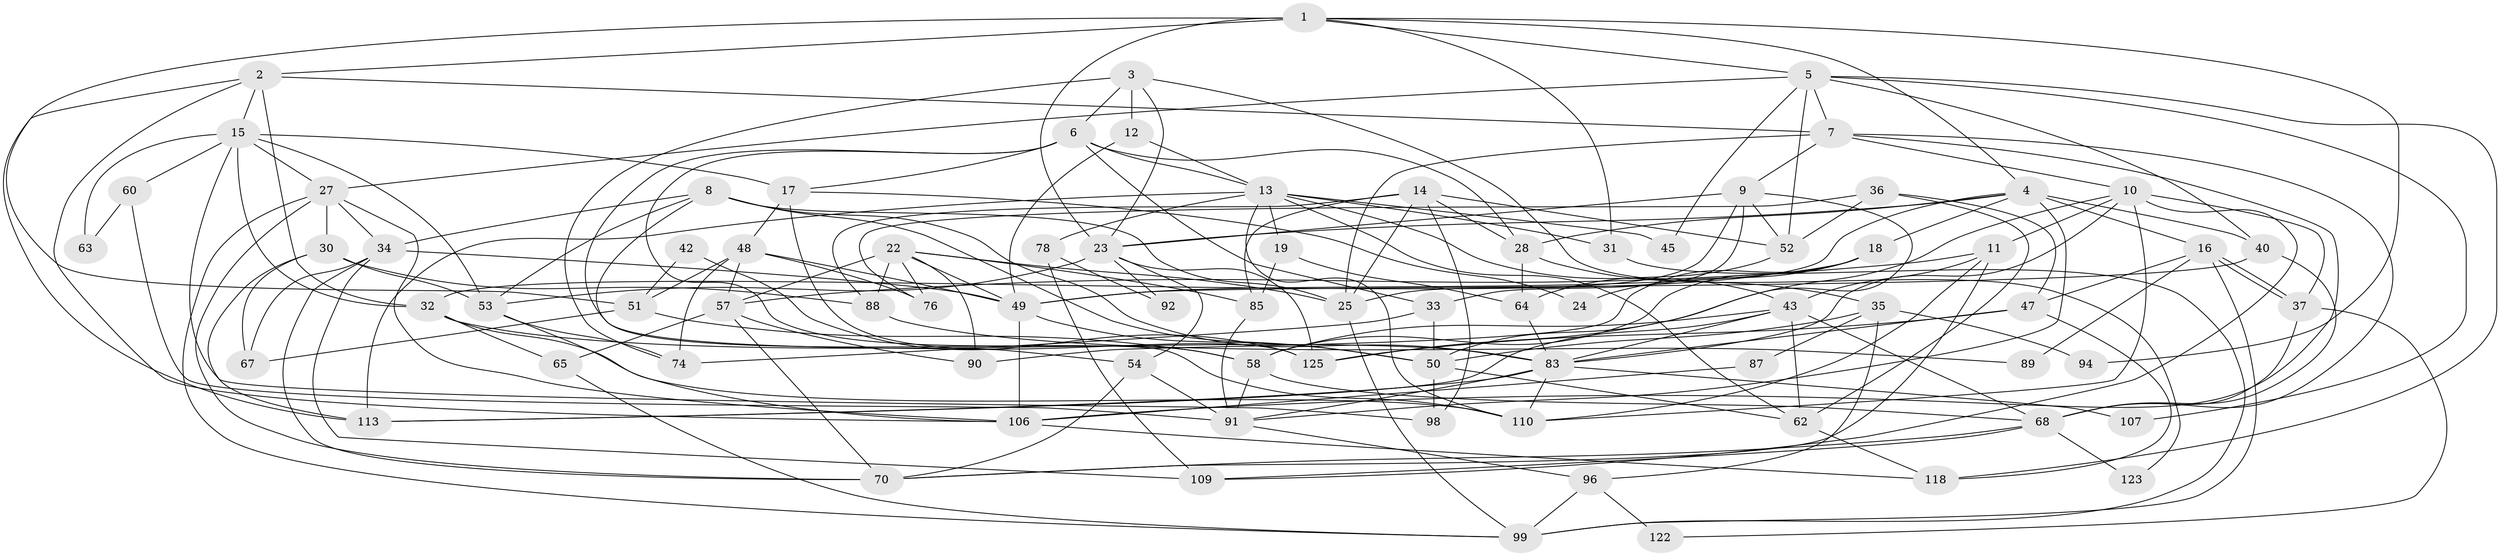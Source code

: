 // original degree distribution, {3: 0.296, 5: 0.192, 6: 0.12, 4: 0.192, 2: 0.152, 7: 0.032, 8: 0.008, 9: 0.008}
// Generated by graph-tools (version 1.1) at 2025/11/02/27/25 16:11:21]
// undirected, 79 vertices, 197 edges
graph export_dot {
graph [start="1"]
  node [color=gray90,style=filled];
  1 [super="+20"];
  2 [super="+95"];
  3;
  4 [super="+41"];
  5 [super="+61"];
  6 [super="+44"];
  7 [super="+26"];
  8;
  9 [super="+69"];
  10 [super="+55"];
  11;
  12;
  13 [super="+21"];
  14 [super="+102"];
  15 [super="+93"];
  16 [super="+112"];
  17;
  18 [super="+79"];
  19 [super="+82"];
  22 [super="+66"];
  23 [super="+77"];
  24;
  25 [super="+29"];
  27 [super="+39"];
  28;
  30 [super="+75"];
  31;
  32 [super="+46"];
  33 [super="+101"];
  34 [super="+116"];
  35 [super="+81"];
  36 [super="+38"];
  37;
  40 [super="+56"];
  42;
  43 [super="+86"];
  45;
  47 [super="+80"];
  48 [super="+104"];
  49 [super="+111"];
  50 [super="+71"];
  51 [super="+97"];
  52 [super="+114"];
  53 [super="+100"];
  54 [super="+117"];
  57 [super="+59"];
  58 [super="+84"];
  60;
  62 [super="+72"];
  63;
  64 [super="+105"];
  65;
  67;
  68 [super="+73"];
  70;
  74;
  76;
  78 [super="+103"];
  83 [super="+119"];
  85;
  87;
  88;
  89;
  90;
  91 [super="+124"];
  92;
  94;
  96;
  98 [super="+115"];
  99 [super="+108"];
  106 [super="+120"];
  107;
  109;
  110;
  113 [super="+121"];
  118;
  122;
  123;
  125;
  1 -- 23 [weight=2];
  1 -- 2;
  1 -- 5;
  1 -- 94;
  1 -- 31;
  1 -- 51;
  1 -- 4;
  2 -- 7;
  2 -- 113;
  2 -- 32;
  2 -- 106;
  2 -- 15;
  3 -- 12;
  3 -- 6;
  3 -- 74;
  3 -- 123;
  3 -- 23;
  4 -- 40;
  4 -- 32;
  4 -- 23;
  4 -- 91;
  4 -- 28;
  4 -- 16;
  4 -- 18;
  5 -- 7;
  5 -- 40;
  5 -- 107;
  5 -- 45;
  5 -- 27;
  5 -- 118;
  5 -- 52;
  6 -- 110;
  6 -- 28;
  6 -- 58;
  6 -- 17;
  6 -- 13;
  6 -- 33;
  7 -- 106;
  7 -- 9;
  7 -- 10;
  7 -- 68;
  7 -- 25;
  8 -- 34;
  8 -- 53;
  8 -- 83;
  8 -- 25;
  8 -- 50;
  8 -- 54;
  9 -- 23 [weight=2];
  9 -- 33;
  9 -- 52;
  9 -- 25;
  9 -- 50;
  10 -- 83;
  10 -- 37;
  10 -- 109;
  10 -- 110;
  10 -- 125;
  10 -- 11;
  11 -- 43;
  11 -- 110;
  11 -- 57;
  11 -- 70;
  12 -- 13;
  12 -- 49;
  13 -- 43;
  13 -- 45;
  13 -- 110;
  13 -- 78;
  13 -- 31;
  13 -- 19;
  13 -- 113;
  13 -- 62;
  14 -- 28;
  14 -- 85;
  14 -- 25;
  14 -- 88;
  14 -- 98;
  14 -- 52;
  15 -- 27;
  15 -- 32;
  15 -- 17;
  15 -- 53;
  15 -- 60;
  15 -- 63;
  15 -- 98;
  16 -- 37;
  16 -- 37;
  16 -- 89 [weight=2];
  16 -- 99;
  16 -- 47;
  17 -- 48;
  17 -- 24;
  17 -- 125;
  18 -- 90;
  18 -- 49;
  18 -- 24;
  18 -- 58;
  19 -- 85;
  19 -- 64;
  22 -- 88;
  22 -- 25;
  22 -- 85;
  22 -- 49;
  22 -- 57;
  22 -- 90;
  22 -- 76;
  23 -- 125;
  23 -- 53;
  23 -- 54;
  23 -- 92;
  25 -- 99;
  27 -- 99;
  27 -- 70;
  27 -- 30;
  27 -- 34;
  27 -- 106;
  28 -- 35;
  28 -- 64;
  30 -- 53;
  30 -- 67;
  30 -- 88;
  30 -- 113;
  31 -- 99;
  32 -- 110;
  32 -- 65;
  32 -- 83 [weight=2];
  33 -- 50;
  33 -- 74;
  34 -- 109;
  34 -- 70;
  34 -- 49;
  34 -- 67;
  35 -- 87;
  35 -- 96;
  35 -- 94;
  35 -- 50;
  36 -- 76;
  36 -- 52;
  36 -- 62;
  36 -- 47;
  37 -- 68;
  37 -- 122;
  40 -- 68;
  40 -- 49;
  42 -- 51;
  42 -- 125;
  43 -- 58;
  43 -- 62;
  43 -- 83;
  43 -- 68;
  43 -- 113;
  47 -- 125;
  47 -- 83;
  47 -- 118;
  48 -- 57;
  48 -- 76;
  48 -- 49;
  48 -- 74;
  48 -- 51;
  49 -- 106;
  49 -- 50;
  50 -- 98;
  50 -- 62;
  51 -- 67;
  51 -- 58;
  52 -- 64;
  53 -- 74;
  53 -- 106;
  54 -- 70;
  54 -- 91 [weight=2];
  57 -- 65;
  57 -- 90;
  57 -- 70;
  58 -- 68;
  58 -- 91;
  60 -- 91;
  60 -- 63;
  62 -- 118;
  64 -- 83;
  65 -- 99;
  68 -- 70;
  68 -- 109;
  68 -- 123;
  78 -- 92;
  78 -- 109;
  83 -- 110;
  83 -- 107;
  83 -- 113;
  83 -- 91;
  85 -- 91;
  87 -- 106;
  88 -- 89;
  91 -- 96;
  96 -- 122;
  96 -- 99;
  106 -- 118;
}

